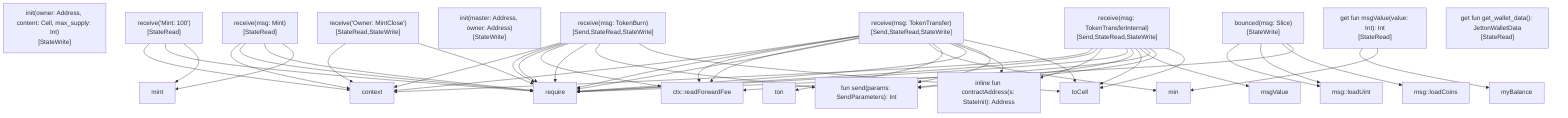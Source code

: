graph TD
    node_13["inline fun contractAddress(s: StateInit): Address"]
    node_15["fun send(params: SendParameters): Int"]
    node_17["init(owner: Address, content: Cell, max_supply: Int)
[StateWrite<totalSupply,max_supply,owner,mintable,content}>]"]
    node_18["receive(msg: Mint)
[StateRead<owner,mintable}>]"]
    node_19["receive('Mint: 100')
[StateRead<mintable,owner}>]"]
    node_20["receive('Owner: MintClose')
[StateRead<owner}>,StateWrite<mintable}>]"]
    node_21["init(master: Address, owner: Address)
[StateWrite<balance,owner,master}>]"]
    node_22["receive(msg: TokenTransfer)
[Send,StateRead<owner,gasConsumption,minTonsForStorage,balance,master}>,StateWrite<balance}>]"]
    node_23["receive(msg: TokenTransferInternal)
[Send,StateRead<master,balance,owner}>,StateWrite<balance}>]"]
    node_24["get fun msgValue(value: Int): Int
[StateRead<minTonsForStorage}>]"]
    node_25["receive(msg: TokenBurn)
[Send,StateRead<owner,balance,gasConsumption,minTonsForStorage,master}>,StateWrite<balance}>]"]
    node_26["bounced(msg: Slice)
[StateWrite<balance}>]"]
    node_27["get fun get_wallet_data(): JettonWalletData
[StateRead<balance,owner,master}>]"]
    node_28["context"]
    node_29["require"]
    node_30["mint"]
    node_31["ctx::readForwardFee"]
    node_32["min"]
    node_33["ton"]
    node_34["toCell"]
    node_35["msgValue"]
    node_36["myBalance"]
    node_37["msg::loadUint"]
    node_38["msg::loadCoins"]
    node_18 --> node_28
    node_18 --> node_29
    node_18 --> node_29
    node_18 --> node_30
    node_19 --> node_28
    node_19 --> node_29
    node_19 --> node_30
    node_20 --> node_28
    node_20 --> node_29
    node_22 --> node_28
    node_22 --> node_29
    node_22 --> node_31
    node_22 --> node_31
    node_22 --> node_29
    node_22 --> node_32
    node_22 --> node_33
    node_22 --> node_29
    node_22 --> node_13
    node_22 --> node_15
    node_22 --> node_34
    node_23 --> node_28
    node_23 --> node_29
    node_23 --> node_13
    node_23 --> node_29
    node_23 --> node_15
    node_23 --> node_34
    node_23 --> node_35
    node_23 --> node_31
    node_23 --> node_15
    node_23 --> node_34
    node_24 --> node_36
    node_24 --> node_32
    node_25 --> node_28
    node_25 --> node_29
    node_25 --> node_29
    node_25 --> node_31
    node_25 --> node_29
    node_25 --> node_15
    node_25 --> node_34
    node_26 --> node_37
    node_26 --> node_37
    node_26 --> node_38
    node_26 --> node_29